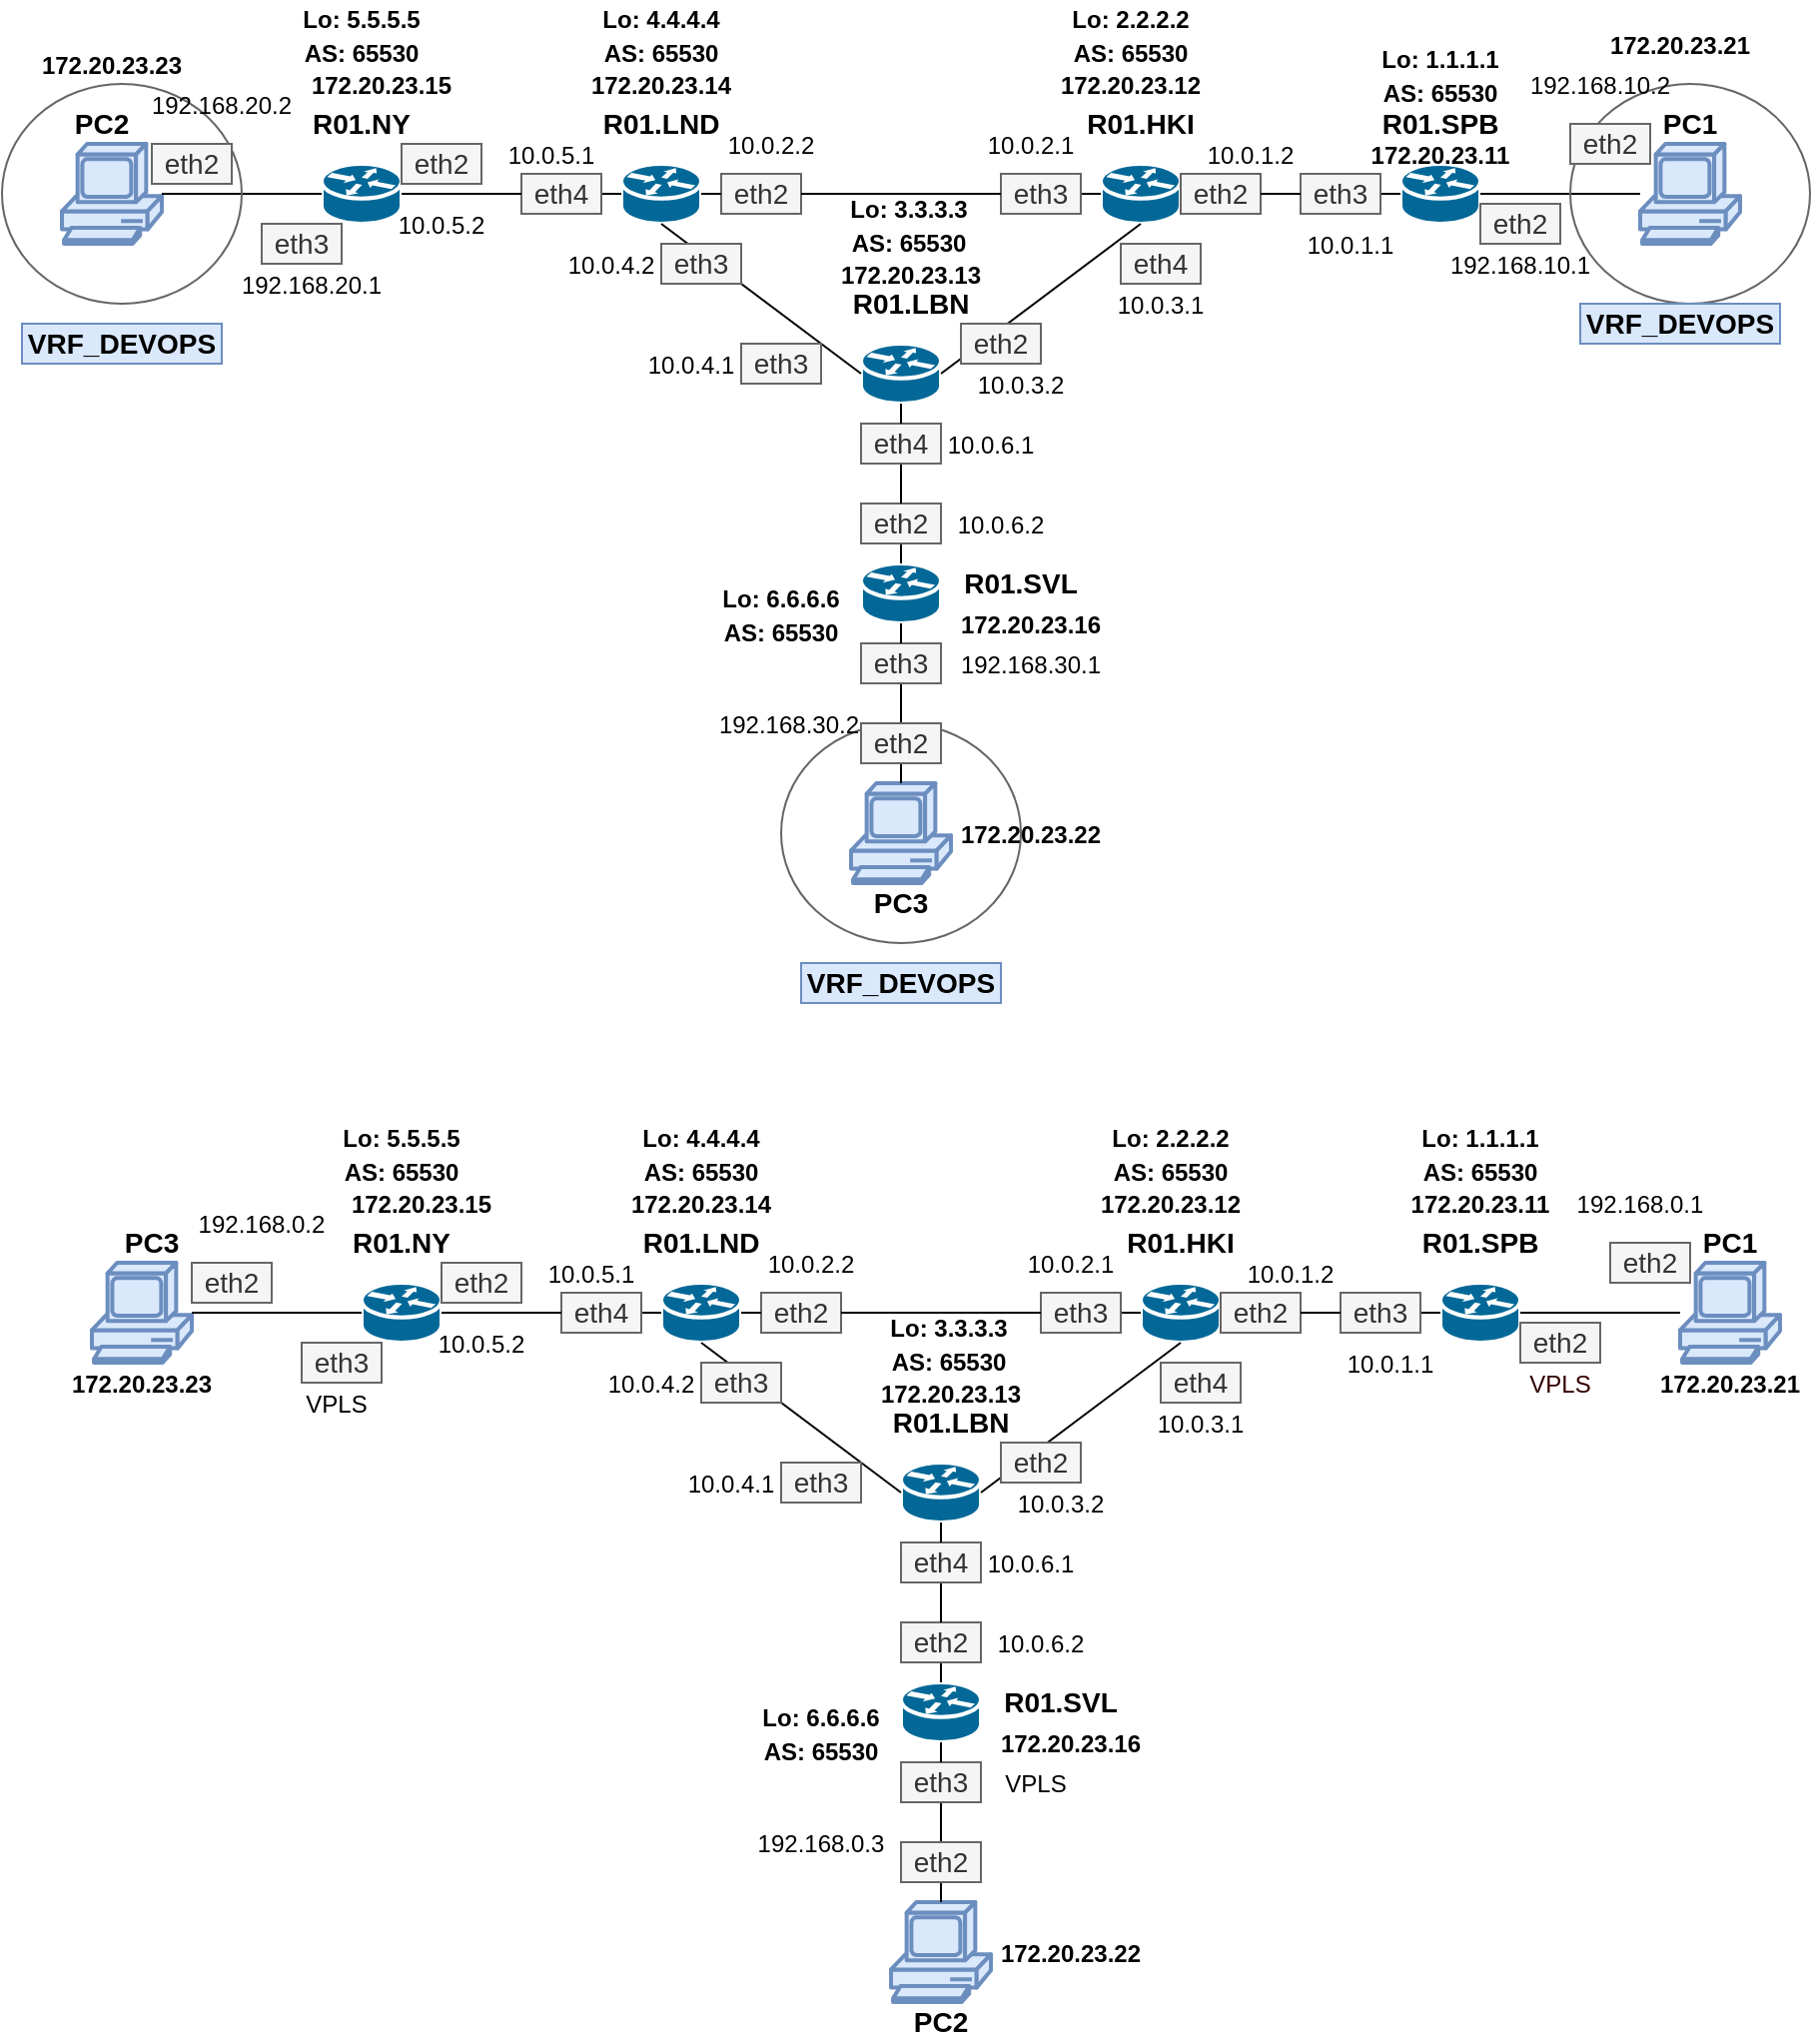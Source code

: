 <mxfile version="20.5.3" type="github">
  <diagram id="QBTa6oNaISkEJe0qo5d4" name="Страница 1">
    <mxGraphModel dx="1038" dy="547" grid="1" gridSize="10" guides="1" tooltips="1" connect="1" arrows="1" fold="1" page="1" pageScale="1" pageWidth="827" pageHeight="1169" math="0" shadow="0">
      <root>
        <mxCell id="0" />
        <mxCell id="1" parent="0" />
        <mxCell id="y-u24zfSW4Yav4vxIDy3-1" value="" style="shape=mxgraph.cisco.routers.router;html=1;pointerEvents=1;dashed=0;fillColor=#036897;strokeColor=#ffffff;strokeWidth=2;verticalLabelPosition=bottom;verticalAlign=top;align=center;outlineConnect=0;rounded=0;" vertex="1" parent="1">
          <mxGeometry x="160" y="240" width="40" height="30" as="geometry" />
        </mxCell>
        <mxCell id="y-u24zfSW4Yav4vxIDy3-2" value="" style="shape=mxgraph.cisco.routers.router;html=1;pointerEvents=1;dashed=0;fillColor=#036897;strokeColor=#ffffff;strokeWidth=2;verticalLabelPosition=bottom;verticalAlign=top;align=center;outlineConnect=0;rounded=0;" vertex="1" parent="1">
          <mxGeometry x="310" y="240" width="40" height="30" as="geometry" />
        </mxCell>
        <mxCell id="y-u24zfSW4Yav4vxIDy3-3" value="" style="shape=mxgraph.cisco.routers.router;html=1;pointerEvents=1;dashed=0;fillColor=#036897;strokeColor=#ffffff;strokeWidth=2;verticalLabelPosition=bottom;verticalAlign=top;align=center;outlineConnect=0;rounded=0;" vertex="1" parent="1">
          <mxGeometry x="550" y="240" width="40" height="30" as="geometry" />
        </mxCell>
        <mxCell id="y-u24zfSW4Yav4vxIDy3-4" value="" style="shape=mxgraph.cisco.routers.router;html=1;pointerEvents=1;dashed=0;fillColor=#036897;strokeColor=#ffffff;strokeWidth=2;verticalLabelPosition=bottom;verticalAlign=top;align=center;outlineConnect=0;rounded=0;" vertex="1" parent="1">
          <mxGeometry x="700" y="240" width="40" height="30" as="geometry" />
        </mxCell>
        <mxCell id="y-u24zfSW4Yav4vxIDy3-5" value="" style="shape=mxgraph.cisco.routers.router;html=1;pointerEvents=1;dashed=0;fillColor=#036897;strokeColor=#ffffff;strokeWidth=2;verticalLabelPosition=bottom;verticalAlign=top;align=center;outlineConnect=0;rounded=0;" vertex="1" parent="1">
          <mxGeometry x="430" y="330" width="40" height="30" as="geometry" />
        </mxCell>
        <mxCell id="y-u24zfSW4Yav4vxIDy3-6" value="" style="shape=mxgraph.cisco.routers.router;html=1;pointerEvents=1;dashed=0;fillColor=#036897;strokeColor=#ffffff;strokeWidth=2;verticalLabelPosition=bottom;verticalAlign=top;align=center;outlineConnect=0;rounded=0;" vertex="1" parent="1">
          <mxGeometry x="430" y="440" width="40" height="30" as="geometry" />
        </mxCell>
        <mxCell id="y-u24zfSW4Yav4vxIDy3-7" value="" style="shape=mxgraph.cisco.computers_and_peripherals.pc;html=1;pointerEvents=1;dashed=0;fillColor=#dae8fc;strokeColor=#6c8ebf;strokeWidth=2;verticalLabelPosition=bottom;verticalAlign=top;align=center;outlineConnect=0;rounded=0;" vertex="1" parent="1">
          <mxGeometry x="30" y="230" width="50" height="50" as="geometry" />
        </mxCell>
        <mxCell id="y-u24zfSW4Yav4vxIDy3-8" value="" style="shape=mxgraph.cisco.computers_and_peripherals.pc;html=1;pointerEvents=1;dashed=0;fillColor=#dae8fc;strokeColor=#6c8ebf;strokeWidth=2;verticalLabelPosition=bottom;verticalAlign=top;align=center;outlineConnect=0;rounded=0;sketch=0;" vertex="1" parent="1">
          <mxGeometry x="820" y="230" width="50" height="50" as="geometry" />
        </mxCell>
        <mxCell id="y-u24zfSW4Yav4vxIDy3-9" value="" style="shape=mxgraph.cisco.computers_and_peripherals.pc;html=1;pointerEvents=1;dashed=0;fillColor=#dae8fc;strokeColor=#6c8ebf;strokeWidth=2;verticalLabelPosition=bottom;verticalAlign=top;align=center;outlineConnect=0;rounded=0;" vertex="1" parent="1">
          <mxGeometry x="425" y="550" width="50" height="50" as="geometry" />
        </mxCell>
        <mxCell id="y-u24zfSW4Yav4vxIDy3-10" value="&lt;b&gt;&lt;font style=&quot;font-size: 14px;&quot;&gt;PC1&lt;/font&gt;&lt;/b&gt;" style="text;html=1;strokeColor=none;fillColor=none;align=center;verticalAlign=middle;whiteSpace=wrap;rounded=0;" vertex="1" parent="1">
          <mxGeometry x="825" y="210" width="40" height="20" as="geometry" />
        </mxCell>
        <mxCell id="y-u24zfSW4Yav4vxIDy3-11" value="&lt;b&gt;&lt;font style=&quot;font-size: 14px;&quot;&gt;PC2&lt;/font&gt;&lt;/b&gt;" style="text;html=1;strokeColor=none;fillColor=none;align=center;verticalAlign=middle;whiteSpace=wrap;rounded=0;" vertex="1" parent="1">
          <mxGeometry x="30" y="210" width="40" height="20" as="geometry" />
        </mxCell>
        <mxCell id="y-u24zfSW4Yav4vxIDy3-12" value="&lt;b&gt;&lt;font style=&quot;font-size: 14px;&quot;&gt;PC3&lt;/font&gt;&lt;/b&gt;" style="text;html=1;strokeColor=none;fillColor=none;align=center;verticalAlign=middle;whiteSpace=wrap;rounded=0;" vertex="1" parent="1">
          <mxGeometry x="430" y="600" width="40" height="20" as="geometry" />
        </mxCell>
        <mxCell id="y-u24zfSW4Yav4vxIDy3-13" value="&lt;b&gt;&lt;font style=&quot;font-size: 14px;&quot;&gt;R01.SPB&lt;/font&gt;&lt;/b&gt;" style="text;html=1;strokeColor=none;fillColor=none;align=center;verticalAlign=middle;whiteSpace=wrap;rounded=0;" vertex="1" parent="1">
          <mxGeometry x="690" y="210" width="60" height="20" as="geometry" />
        </mxCell>
        <mxCell id="y-u24zfSW4Yav4vxIDy3-14" value="&lt;b&gt;&lt;font style=&quot;font-size: 14px;&quot;&gt;R01.HKI&lt;/font&gt;&lt;/b&gt;" style="text;html=1;strokeColor=none;fillColor=none;align=center;verticalAlign=middle;whiteSpace=wrap;rounded=0;" vertex="1" parent="1">
          <mxGeometry x="540" y="210" width="60" height="20" as="geometry" />
        </mxCell>
        <mxCell id="y-u24zfSW4Yav4vxIDy3-15" value="&lt;b&gt;&lt;font style=&quot;font-size: 14px;&quot;&gt;R01.LBN&lt;/font&gt;&lt;/b&gt;" style="text;html=1;strokeColor=none;fillColor=none;align=center;verticalAlign=middle;whiteSpace=wrap;rounded=0;" vertex="1" parent="1">
          <mxGeometry x="425" y="300" width="60" height="20" as="geometry" />
        </mxCell>
        <mxCell id="y-u24zfSW4Yav4vxIDy3-16" value="&lt;b&gt;&lt;font style=&quot;font-size: 14px;&quot;&gt;R01.SVL&lt;/font&gt;&lt;/b&gt;" style="text;html=1;strokeColor=none;fillColor=none;align=center;verticalAlign=middle;whiteSpace=wrap;rounded=0;" vertex="1" parent="1">
          <mxGeometry x="480" y="440" width="60" height="20" as="geometry" />
        </mxCell>
        <mxCell id="y-u24zfSW4Yav4vxIDy3-17" value="&lt;b&gt;&lt;font style=&quot;font-size: 14px;&quot;&gt;R01.LND&lt;/font&gt;&lt;/b&gt;" style="text;html=1;strokeColor=none;fillColor=none;align=center;verticalAlign=middle;whiteSpace=wrap;rounded=0;" vertex="1" parent="1">
          <mxGeometry x="300" y="210" width="60" height="20" as="geometry" />
        </mxCell>
        <mxCell id="y-u24zfSW4Yav4vxIDy3-18" value="&lt;b&gt;&lt;font style=&quot;font-size: 14px;&quot;&gt;R01.NY&lt;/font&gt;&lt;/b&gt;" style="text;html=1;strokeColor=none;fillColor=none;align=center;verticalAlign=middle;whiteSpace=wrap;rounded=0;" vertex="1" parent="1">
          <mxGeometry x="150" y="210" width="60" height="20" as="geometry" />
        </mxCell>
        <mxCell id="y-u24zfSW4Yav4vxIDy3-19" value="" style="endArrow=none;html=1;rounded=0;fontSize=14;entryX=0;entryY=0.5;entryDx=0;entryDy=0;entryPerimeter=0;" edge="1" parent="1" source="y-u24zfSW4Yav4vxIDy3-7" target="y-u24zfSW4Yav4vxIDy3-1">
          <mxGeometry width="50" height="50" relative="1" as="geometry">
            <mxPoint x="380" y="360" as="sourcePoint" />
            <mxPoint x="430" y="310" as="targetPoint" />
          </mxGeometry>
        </mxCell>
        <mxCell id="y-u24zfSW4Yav4vxIDy3-20" value="" style="endArrow=none;html=1;rounded=0;fontSize=14;exitX=1;exitY=0.5;exitDx=0;exitDy=0;exitPerimeter=0;entryX=0;entryY=0.5;entryDx=0;entryDy=0;entryPerimeter=0;startArrow=none;" edge="1" parent="1" source="y-u24zfSW4Yav4vxIDy3-58" target="y-u24zfSW4Yav4vxIDy3-2">
          <mxGeometry width="50" height="50" relative="1" as="geometry">
            <mxPoint x="180" y="300" as="sourcePoint" />
            <mxPoint x="260" y="300" as="targetPoint" />
          </mxGeometry>
        </mxCell>
        <mxCell id="y-u24zfSW4Yav4vxIDy3-21" value="" style="endArrow=none;html=1;rounded=0;fontSize=14;exitX=1;exitY=0.5;exitDx=0;exitDy=0;exitPerimeter=0;startArrow=none;" edge="1" parent="1" source="y-u24zfSW4Yav4vxIDy3-49" target="y-u24zfSW4Yav4vxIDy3-3">
          <mxGeometry width="50" height="50" relative="1" as="geometry">
            <mxPoint x="240" y="265" as="sourcePoint" />
            <mxPoint x="300" y="310" as="targetPoint" />
          </mxGeometry>
        </mxCell>
        <mxCell id="y-u24zfSW4Yav4vxIDy3-22" value="" style="endArrow=none;html=1;rounded=0;fontSize=14;exitX=0;exitY=0.5;exitDx=0;exitDy=0;exitPerimeter=0;entryX=0.5;entryY=1;entryDx=0;entryDy=0;entryPerimeter=0;" edge="1" parent="1" source="y-u24zfSW4Yav4vxIDy3-5" target="y-u24zfSW4Yav4vxIDy3-2">
          <mxGeometry width="50" height="50" relative="1" as="geometry">
            <mxPoint x="250" y="275" as="sourcePoint" />
            <mxPoint x="310" y="320" as="targetPoint" />
          </mxGeometry>
        </mxCell>
        <mxCell id="y-u24zfSW4Yav4vxIDy3-23" value="" style="endArrow=none;html=1;rounded=0;fontSize=14;exitX=1;exitY=0.5;exitDx=0;exitDy=0;exitPerimeter=0;entryX=0.5;entryY=1;entryDx=0;entryDy=0;entryPerimeter=0;" edge="1" parent="1" source="y-u24zfSW4Yav4vxIDy3-5" target="y-u24zfSW4Yav4vxIDy3-3">
          <mxGeometry width="50" height="50" relative="1" as="geometry">
            <mxPoint x="260" y="285" as="sourcePoint" />
            <mxPoint x="320" y="330" as="targetPoint" />
          </mxGeometry>
        </mxCell>
        <mxCell id="y-u24zfSW4Yav4vxIDy3-24" value="" style="endArrow=none;html=1;rounded=0;fontSize=14;exitX=1;exitY=0.5;exitDx=0;exitDy=0;exitPerimeter=0;entryX=0;entryY=0.5;entryDx=0;entryDy=0;entryPerimeter=0;startArrow=none;" edge="1" parent="1" source="y-u24zfSW4Yav4vxIDy3-54" target="y-u24zfSW4Yav4vxIDy3-4">
          <mxGeometry width="50" height="50" relative="1" as="geometry">
            <mxPoint x="270" y="295" as="sourcePoint" />
            <mxPoint x="330" y="340" as="targetPoint" />
          </mxGeometry>
        </mxCell>
        <mxCell id="y-u24zfSW4Yav4vxIDy3-25" value="" style="endArrow=none;html=1;rounded=0;fontSize=14;exitX=1;exitY=0.5;exitDx=0;exitDy=0;exitPerimeter=0;" edge="1" parent="1" source="y-u24zfSW4Yav4vxIDy3-4" target="y-u24zfSW4Yav4vxIDy3-8">
          <mxGeometry width="50" height="50" relative="1" as="geometry">
            <mxPoint x="630" y="265" as="sourcePoint" />
            <mxPoint x="710" y="265" as="targetPoint" />
          </mxGeometry>
        </mxCell>
        <mxCell id="y-u24zfSW4Yav4vxIDy3-26" value="" style="endArrow=none;html=1;rounded=0;fontSize=14;exitX=0.5;exitY=1;exitDx=0;exitDy=0;exitPerimeter=0;entryX=0.5;entryY=0;entryDx=0;entryDy=0;entryPerimeter=0;startArrow=none;" edge="1" parent="1" source="y-u24zfSW4Yav4vxIDy3-42" target="y-u24zfSW4Yav4vxIDy3-6">
          <mxGeometry width="50" height="50" relative="1" as="geometry">
            <mxPoint x="610" y="275" as="sourcePoint" />
            <mxPoint x="690" y="275" as="targetPoint" />
          </mxGeometry>
        </mxCell>
        <mxCell id="y-u24zfSW4Yav4vxIDy3-27" value="" style="endArrow=none;html=1;rounded=0;fontSize=14;exitX=0.5;exitY=1;exitDx=0;exitDy=0;exitPerimeter=0;entryX=0.5;entryY=0;entryDx=0;entryDy=0;entryPerimeter=0;startArrow=none;" edge="1" parent="1" source="y-u24zfSW4Yav4vxIDy3-56" target="y-u24zfSW4Yav4vxIDy3-9">
          <mxGeometry width="50" height="50" relative="1" as="geometry">
            <mxPoint x="620" y="285" as="sourcePoint" />
            <mxPoint x="700" y="285" as="targetPoint" />
          </mxGeometry>
        </mxCell>
        <mxCell id="y-u24zfSW4Yav4vxIDy3-28" value="" style="ellipse;whiteSpace=wrap;html=1;fontSize=14;fillColor=none;fontColor=#333333;strokeColor=#666666;rounded=0;" vertex="1" parent="1">
          <mxGeometry y="200" width="120" height="110" as="geometry" />
        </mxCell>
        <mxCell id="y-u24zfSW4Yav4vxIDy3-29" value="" style="ellipse;whiteSpace=wrap;html=1;fontSize=14;fillColor=none;fontColor=#333333;strokeColor=#666666;rounded=0;" vertex="1" parent="1">
          <mxGeometry x="390" y="520" width="120" height="110" as="geometry" />
        </mxCell>
        <mxCell id="y-u24zfSW4Yav4vxIDy3-30" value="" style="ellipse;whiteSpace=wrap;html=1;fontSize=14;fillColor=none;fontColor=#333333;strokeColor=#666666;rounded=0;" vertex="1" parent="1">
          <mxGeometry x="785" y="200" width="120" height="110" as="geometry" />
        </mxCell>
        <mxCell id="y-u24zfSW4Yav4vxIDy3-31" value="&lt;span style=&quot;font-size: 14px;&quot;&gt;&lt;b&gt;VRF_DEVOPS&lt;/b&gt;&lt;/span&gt;" style="text;html=1;strokeColor=#6c8ebf;fillColor=#dae8fc;align=center;verticalAlign=middle;whiteSpace=wrap;rounded=0;" vertex="1" parent="1">
          <mxGeometry x="10" y="320" width="100" height="20" as="geometry" />
        </mxCell>
        <mxCell id="y-u24zfSW4Yav4vxIDy3-32" value="&lt;span style=&quot;font-size: 14px;&quot;&gt;&lt;b&gt;VRF_DEVOPS&lt;/b&gt;&lt;/span&gt;" style="text;html=1;strokeColor=#6c8ebf;fillColor=#dae8fc;align=center;verticalAlign=middle;whiteSpace=wrap;rounded=0;" vertex="1" parent="1">
          <mxGeometry x="400" y="640" width="100" height="20" as="geometry" />
        </mxCell>
        <mxCell id="y-u24zfSW4Yav4vxIDy3-33" value="&lt;span style=&quot;font-size: 14px;&quot;&gt;&lt;b&gt;VRF_DEVOPS&lt;/b&gt;&lt;/span&gt;" style="text;html=1;strokeColor=#6c8ebf;fillColor=#dae8fc;align=center;verticalAlign=middle;whiteSpace=wrap;rounded=0;" vertex="1" parent="1">
          <mxGeometry x="790" y="310" width="100" height="20" as="geometry" />
        </mxCell>
        <mxCell id="y-u24zfSW4Yav4vxIDy3-34" value="eth2" style="text;html=1;strokeColor=#666666;fillColor=#f5f5f5;align=center;verticalAlign=middle;whiteSpace=wrap;rounded=0;fontSize=14;fontColor=#333333;" vertex="1" parent="1">
          <mxGeometry x="75" y="230" width="40" height="20" as="geometry" />
        </mxCell>
        <mxCell id="y-u24zfSW4Yav4vxIDy3-35" value="eth2" style="text;html=1;strokeColor=#666666;fillColor=#f5f5f5;align=center;verticalAlign=middle;whiteSpace=wrap;rounded=0;fontSize=14;fontColor=#333333;" vertex="1" parent="1">
          <mxGeometry x="430" y="520" width="40" height="20" as="geometry" />
        </mxCell>
        <mxCell id="y-u24zfSW4Yav4vxIDy3-36" value="eth2" style="text;html=1;strokeColor=#666666;fillColor=#f5f5f5;align=center;verticalAlign=middle;whiteSpace=wrap;rounded=0;fontSize=14;fontColor=#333333;" vertex="1" parent="1">
          <mxGeometry x="785" y="220" width="40" height="20" as="geometry" />
        </mxCell>
        <mxCell id="y-u24zfSW4Yav4vxIDy3-37" value="eth2" style="text;html=1;strokeColor=#666666;fillColor=#f5f5f5;align=center;verticalAlign=middle;whiteSpace=wrap;rounded=0;fontSize=14;fontColor=#333333;" vertex="1" parent="1">
          <mxGeometry x="200" y="230" width="40" height="20" as="geometry" />
        </mxCell>
        <mxCell id="y-u24zfSW4Yav4vxIDy3-40" value="eth2" style="text;html=1;strokeColor=#666666;fillColor=#f5f5f5;align=center;verticalAlign=middle;whiteSpace=wrap;rounded=0;fontSize=14;fontColor=#333333;" vertex="1" parent="1">
          <mxGeometry x="740" y="260" width="40" height="20" as="geometry" />
        </mxCell>
        <mxCell id="y-u24zfSW4Yav4vxIDy3-41" value="eth2" style="text;html=1;strokeColor=#666666;fillColor=#f5f5f5;align=center;verticalAlign=middle;whiteSpace=wrap;rounded=0;fontSize=14;fontColor=#333333;" vertex="1" parent="1">
          <mxGeometry x="480" y="320" width="40" height="20" as="geometry" />
        </mxCell>
        <mxCell id="y-u24zfSW4Yav4vxIDy3-43" value="eth3" style="text;html=1;strokeColor=#666666;fillColor=#f5f5f5;align=center;verticalAlign=middle;whiteSpace=wrap;rounded=0;fontSize=14;fontColor=#333333;" vertex="1" parent="1">
          <mxGeometry x="130" y="270" width="40" height="20" as="geometry" />
        </mxCell>
        <mxCell id="y-u24zfSW4Yav4vxIDy3-44" value="eth3" style="text;html=1;strokeColor=#666666;fillColor=#f5f5f5;align=center;verticalAlign=middle;whiteSpace=wrap;rounded=0;fontSize=14;fontColor=#333333;" vertex="1" parent="1">
          <mxGeometry x="330" y="280" width="40" height="20" as="geometry" />
        </mxCell>
        <mxCell id="y-u24zfSW4Yav4vxIDy3-42" value="eth2" style="text;html=1;strokeColor=#666666;fillColor=#f5f5f5;align=center;verticalAlign=middle;whiteSpace=wrap;rounded=0;fontSize=14;fontColor=#333333;" vertex="1" parent="1">
          <mxGeometry x="430" y="410" width="40" height="20" as="geometry" />
        </mxCell>
        <mxCell id="y-u24zfSW4Yav4vxIDy3-45" value="" style="endArrow=none;html=1;rounded=0;fontSize=14;exitX=0.5;exitY=1;exitDx=0;exitDy=0;exitPerimeter=0;entryX=0.5;entryY=0;entryDx=0;entryDy=0;entryPerimeter=0;startArrow=none;" edge="1" parent="1" source="y-u24zfSW4Yav4vxIDy3-60" target="y-u24zfSW4Yav4vxIDy3-42">
          <mxGeometry width="50" height="50" relative="1" as="geometry">
            <mxPoint x="450" y="360" as="sourcePoint" />
            <mxPoint x="450" y="440" as="targetPoint" />
          </mxGeometry>
        </mxCell>
        <mxCell id="y-u24zfSW4Yav4vxIDy3-39" value="eth2" style="text;html=1;strokeColor=#666666;fillColor=#f5f5f5;align=center;verticalAlign=middle;whiteSpace=wrap;rounded=0;fontSize=14;fontColor=#333333;" vertex="1" parent="1">
          <mxGeometry x="590" y="245" width="40" height="20" as="geometry" />
        </mxCell>
        <mxCell id="y-u24zfSW4Yav4vxIDy3-46" value="" style="endArrow=none;html=1;rounded=0;fontSize=14;exitX=1;exitY=0.5;exitDx=0;exitDy=0;exitPerimeter=0;entryX=0;entryY=0.5;entryDx=0;entryDy=0;entryPerimeter=0;" edge="1" parent="1" source="y-u24zfSW4Yav4vxIDy3-3" target="y-u24zfSW4Yav4vxIDy3-39">
          <mxGeometry width="50" height="50" relative="1" as="geometry">
            <mxPoint x="590" y="255" as="sourcePoint" />
            <mxPoint x="670" y="255" as="targetPoint" />
          </mxGeometry>
        </mxCell>
        <mxCell id="y-u24zfSW4Yav4vxIDy3-38" value="eth2" style="text;html=1;strokeColor=#666666;fillColor=#f5f5f5;align=center;verticalAlign=middle;whiteSpace=wrap;rounded=0;fontSize=14;fontColor=#333333;" vertex="1" parent="1">
          <mxGeometry x="360" y="245" width="40" height="20" as="geometry" />
        </mxCell>
        <mxCell id="y-u24zfSW4Yav4vxIDy3-48" value="" style="endArrow=none;html=1;rounded=0;fontSize=14;exitX=1;exitY=0.5;exitDx=0;exitDy=0;exitPerimeter=0;" edge="1" parent="1" source="y-u24zfSW4Yav4vxIDy3-2" target="y-u24zfSW4Yav4vxIDy3-38">
          <mxGeometry width="50" height="50" relative="1" as="geometry">
            <mxPoint x="350" y="255" as="sourcePoint" />
            <mxPoint x="550" y="255" as="targetPoint" />
          </mxGeometry>
        </mxCell>
        <mxCell id="y-u24zfSW4Yav4vxIDy3-49" value="eth3" style="text;html=1;strokeColor=#666666;fillColor=#f5f5f5;align=center;verticalAlign=middle;whiteSpace=wrap;rounded=0;fontSize=14;fontColor=#333333;" vertex="1" parent="1">
          <mxGeometry x="500" y="245" width="40" height="20" as="geometry" />
        </mxCell>
        <mxCell id="y-u24zfSW4Yav4vxIDy3-50" value="" style="endArrow=none;html=1;rounded=0;fontSize=14;exitX=1;exitY=0.5;exitDx=0;exitDy=0;exitPerimeter=0;startArrow=none;" edge="1" parent="1" source="y-u24zfSW4Yav4vxIDy3-38" target="y-u24zfSW4Yav4vxIDy3-49">
          <mxGeometry width="50" height="50" relative="1" as="geometry">
            <mxPoint x="400" y="255" as="sourcePoint" />
            <mxPoint x="550" y="255" as="targetPoint" />
          </mxGeometry>
        </mxCell>
        <mxCell id="y-u24zfSW4Yav4vxIDy3-51" value="eth3" style="text;html=1;strokeColor=#666666;fillColor=#f5f5f5;align=center;verticalAlign=middle;whiteSpace=wrap;rounded=0;fontSize=14;fontColor=#333333;" vertex="1" parent="1">
          <mxGeometry x="370" y="330" width="40" height="20" as="geometry" />
        </mxCell>
        <mxCell id="y-u24zfSW4Yav4vxIDy3-54" value="eth3" style="text;html=1;strokeColor=#666666;fillColor=#f5f5f5;align=center;verticalAlign=middle;whiteSpace=wrap;rounded=0;fontSize=14;fontColor=#333333;" vertex="1" parent="1">
          <mxGeometry x="650" y="245" width="40" height="20" as="geometry" />
        </mxCell>
        <mxCell id="y-u24zfSW4Yav4vxIDy3-55" value="" style="endArrow=none;html=1;rounded=0;fontSize=14;exitX=1;exitY=0.5;exitDx=0;exitDy=0;exitPerimeter=0;entryX=0;entryY=0.5;entryDx=0;entryDy=0;entryPerimeter=0;startArrow=none;" edge="1" parent="1" source="y-u24zfSW4Yav4vxIDy3-39" target="y-u24zfSW4Yav4vxIDy3-54">
          <mxGeometry width="50" height="50" relative="1" as="geometry">
            <mxPoint x="630" y="255" as="sourcePoint" />
            <mxPoint x="700" y="255" as="targetPoint" />
          </mxGeometry>
        </mxCell>
        <mxCell id="y-u24zfSW4Yav4vxIDy3-56" value="eth3" style="text;html=1;strokeColor=#666666;fillColor=#f5f5f5;align=center;verticalAlign=middle;whiteSpace=wrap;rounded=0;fontSize=14;fontColor=#333333;" vertex="1" parent="1">
          <mxGeometry x="430" y="480" width="40" height="20" as="geometry" />
        </mxCell>
        <mxCell id="y-u24zfSW4Yav4vxIDy3-57" value="" style="endArrow=none;html=1;rounded=0;fontSize=14;exitX=0.5;exitY=1;exitDx=0;exitDy=0;exitPerimeter=0;entryX=0.5;entryY=0;entryDx=0;entryDy=0;entryPerimeter=0;" edge="1" parent="1" source="y-u24zfSW4Yav4vxIDy3-6" target="y-u24zfSW4Yav4vxIDy3-56">
          <mxGeometry width="50" height="50" relative="1" as="geometry">
            <mxPoint x="450" y="470" as="sourcePoint" />
            <mxPoint x="450" y="550" as="targetPoint" />
          </mxGeometry>
        </mxCell>
        <mxCell id="y-u24zfSW4Yav4vxIDy3-58" value="eth4" style="text;html=1;strokeColor=#666666;fillColor=#f5f5f5;align=center;verticalAlign=middle;whiteSpace=wrap;rounded=0;fontSize=14;fontColor=#333333;" vertex="1" parent="1">
          <mxGeometry x="260" y="245" width="40" height="20" as="geometry" />
        </mxCell>
        <mxCell id="y-u24zfSW4Yav4vxIDy3-59" value="" style="endArrow=none;html=1;rounded=0;fontSize=14;exitX=1;exitY=0.5;exitDx=0;exitDy=0;exitPerimeter=0;entryX=0;entryY=0.5;entryDx=0;entryDy=0;entryPerimeter=0;" edge="1" parent="1" source="y-u24zfSW4Yav4vxIDy3-1" target="y-u24zfSW4Yav4vxIDy3-58">
          <mxGeometry width="50" height="50" relative="1" as="geometry">
            <mxPoint x="200" y="255" as="sourcePoint" />
            <mxPoint x="310" y="255" as="targetPoint" />
          </mxGeometry>
        </mxCell>
        <mxCell id="y-u24zfSW4Yav4vxIDy3-60" value="eth4" style="text;html=1;strokeColor=#666666;fillColor=#f5f5f5;align=center;verticalAlign=middle;whiteSpace=wrap;rounded=0;fontSize=14;fontColor=#333333;" vertex="1" parent="1">
          <mxGeometry x="430" y="370" width="40" height="20" as="geometry" />
        </mxCell>
        <mxCell id="y-u24zfSW4Yav4vxIDy3-61" value="" style="endArrow=none;html=1;rounded=0;fontSize=14;exitX=0.5;exitY=1;exitDx=0;exitDy=0;exitPerimeter=0;entryX=0.5;entryY=0;entryDx=0;entryDy=0;entryPerimeter=0;" edge="1" parent="1" source="y-u24zfSW4Yav4vxIDy3-5" target="y-u24zfSW4Yav4vxIDy3-60">
          <mxGeometry width="50" height="50" relative="1" as="geometry">
            <mxPoint x="450" y="360" as="sourcePoint" />
            <mxPoint x="450" y="410" as="targetPoint" />
          </mxGeometry>
        </mxCell>
        <mxCell id="y-u24zfSW4Yav4vxIDy3-62" value="eth4" style="text;html=1;strokeColor=#666666;fillColor=#f5f5f5;align=center;verticalAlign=middle;whiteSpace=wrap;rounded=0;fontSize=14;fontColor=#333333;" vertex="1" parent="1">
          <mxGeometry x="560" y="280" width="40" height="20" as="geometry" />
        </mxCell>
        <mxCell id="y-u24zfSW4Yav4vxIDy3-64" value="&lt;font style=&quot;font-size: 12px;&quot;&gt;&lt;b&gt;172.20.23.21&lt;/b&gt;&lt;/font&gt;" style="text;html=1;strokeColor=none;fillColor=none;align=center;verticalAlign=middle;whiteSpace=wrap;rounded=0;fontSize=14;" vertex="1" parent="1">
          <mxGeometry x="800" y="170" width="80" height="20" as="geometry" />
        </mxCell>
        <mxCell id="y-u24zfSW4Yav4vxIDy3-65" value="&lt;font style=&quot;font-size: 12px;&quot;&gt;&lt;b&gt;172.20.23.22&lt;/b&gt;&lt;/font&gt;" style="text;html=1;strokeColor=none;fillColor=none;align=center;verticalAlign=middle;whiteSpace=wrap;rounded=0;fontSize=14;" vertex="1" parent="1">
          <mxGeometry x="475" y="565" width="80" height="20" as="geometry" />
        </mxCell>
        <mxCell id="y-u24zfSW4Yav4vxIDy3-66" value="&lt;font style=&quot;font-size: 12px;&quot;&gt;&lt;b&gt;172.20.23.23&lt;/b&gt;&lt;/font&gt;" style="text;html=1;strokeColor=none;fillColor=none;align=center;verticalAlign=middle;whiteSpace=wrap;rounded=0;fontSize=14;" vertex="1" parent="1">
          <mxGeometry x="15" y="180" width="80" height="20" as="geometry" />
        </mxCell>
        <mxCell id="y-u24zfSW4Yav4vxIDy3-67" value="&lt;font style=&quot;font-size: 12px;&quot;&gt;192.168.30.2&lt;/font&gt;" style="text;html=1;strokeColor=none;fillColor=none;align=center;verticalAlign=middle;whiteSpace=wrap;rounded=0;fontSize=14;" vertex="1" parent="1">
          <mxGeometry x="354" y="510" width="80" height="20" as="geometry" />
        </mxCell>
        <mxCell id="y-u24zfSW4Yav4vxIDy3-68" value="&lt;font style=&quot;font-size: 12px;&quot;&gt;192.168.30.1&lt;/font&gt;" style="text;html=1;strokeColor=none;fillColor=none;align=center;verticalAlign=middle;whiteSpace=wrap;rounded=0;fontSize=14;" vertex="1" parent="1">
          <mxGeometry x="475" y="480" width="80" height="20" as="geometry" />
        </mxCell>
        <mxCell id="y-u24zfSW4Yav4vxIDy3-69" value="&lt;font style=&quot;font-size: 12px;&quot;&gt;192.168.20.2&lt;/font&gt;" style="text;html=1;strokeColor=none;fillColor=none;align=center;verticalAlign=middle;whiteSpace=wrap;rounded=0;fontSize=14;" vertex="1" parent="1">
          <mxGeometry x="70" y="200" width="80" height="20" as="geometry" />
        </mxCell>
        <mxCell id="y-u24zfSW4Yav4vxIDy3-70" value="&lt;font style=&quot;font-size: 12px;&quot;&gt;192.168.20.1&lt;/font&gt;" style="text;html=1;strokeColor=none;fillColor=none;align=center;verticalAlign=middle;whiteSpace=wrap;rounded=0;fontSize=14;" vertex="1" parent="1">
          <mxGeometry x="115" y="290" width="80" height="20" as="geometry" />
        </mxCell>
        <mxCell id="y-u24zfSW4Yav4vxIDy3-71" value="&lt;font style=&quot;font-size: 12px;&quot;&gt;192.168.10.2&lt;/font&gt;" style="text;html=1;strokeColor=none;fillColor=none;align=center;verticalAlign=middle;whiteSpace=wrap;rounded=0;fontSize=14;" vertex="1" parent="1">
          <mxGeometry x="760" y="190" width="80" height="20" as="geometry" />
        </mxCell>
        <mxCell id="y-u24zfSW4Yav4vxIDy3-72" value="&lt;font style=&quot;font-size: 12px;&quot;&gt;192.168.10.1&lt;/font&gt;" style="text;html=1;strokeColor=none;fillColor=none;align=center;verticalAlign=middle;whiteSpace=wrap;rounded=0;fontSize=14;" vertex="1" parent="1">
          <mxGeometry x="720" y="280" width="80" height="20" as="geometry" />
        </mxCell>
        <mxCell id="y-u24zfSW4Yav4vxIDy3-73" value="&lt;font style=&quot;font-size: 12px;&quot;&gt;10.0.1.1&lt;/font&gt;" style="text;html=1;strokeColor=none;fillColor=none;align=center;verticalAlign=middle;whiteSpace=wrap;rounded=0;fontSize=14;" vertex="1" parent="1">
          <mxGeometry x="650" y="270" width="50" height="20" as="geometry" />
        </mxCell>
        <mxCell id="y-u24zfSW4Yav4vxIDy3-74" value="&lt;font style=&quot;font-size: 12px;&quot;&gt;10.0.1.2&lt;/font&gt;" style="text;html=1;strokeColor=none;fillColor=none;align=center;verticalAlign=middle;whiteSpace=wrap;rounded=0;fontSize=14;" vertex="1" parent="1">
          <mxGeometry x="600" y="225" width="50" height="20" as="geometry" />
        </mxCell>
        <mxCell id="y-u24zfSW4Yav4vxIDy3-75" value="&lt;font style=&quot;font-size: 12px;&quot;&gt;10.0.3.1&lt;/font&gt;" style="text;html=1;strokeColor=none;fillColor=none;align=center;verticalAlign=middle;whiteSpace=wrap;rounded=0;fontSize=14;" vertex="1" parent="1">
          <mxGeometry x="555" y="300" width="50" height="20" as="geometry" />
        </mxCell>
        <mxCell id="y-u24zfSW4Yav4vxIDy3-76" value="&lt;font style=&quot;font-size: 12px;&quot;&gt;10.0.2.1&lt;/font&gt;" style="text;html=1;strokeColor=none;fillColor=none;align=center;verticalAlign=middle;whiteSpace=wrap;rounded=0;fontSize=14;" vertex="1" parent="1">
          <mxGeometry x="490" y="220" width="50" height="20" as="geometry" />
        </mxCell>
        <mxCell id="y-u24zfSW4Yav4vxIDy3-77" value="&lt;font style=&quot;font-size: 12px;&quot;&gt;10.0.3.2&lt;/font&gt;" style="text;html=1;strokeColor=none;fillColor=none;align=center;verticalAlign=middle;whiteSpace=wrap;rounded=0;fontSize=14;" vertex="1" parent="1">
          <mxGeometry x="485" y="340" width="50" height="20" as="geometry" />
        </mxCell>
        <mxCell id="y-u24zfSW4Yav4vxIDy3-78" value="&lt;font style=&quot;font-size: 12px;&quot;&gt;10.0.2.2&lt;/font&gt;" style="text;html=1;strokeColor=none;fillColor=none;align=center;verticalAlign=middle;whiteSpace=wrap;rounded=0;fontSize=14;" vertex="1" parent="1">
          <mxGeometry x="360" y="220" width="50" height="20" as="geometry" />
        </mxCell>
        <mxCell id="y-u24zfSW4Yav4vxIDy3-79" value="&lt;font style=&quot;font-size: 12px;&quot;&gt;10.0.6.2&lt;/font&gt;" style="text;html=1;strokeColor=none;fillColor=none;align=center;verticalAlign=middle;whiteSpace=wrap;rounded=0;fontSize=14;" vertex="1" parent="1">
          <mxGeometry x="475" y="410" width="50" height="20" as="geometry" />
        </mxCell>
        <mxCell id="y-u24zfSW4Yav4vxIDy3-80" value="&lt;font style=&quot;font-size: 12px;&quot;&gt;10.0.6.1&lt;/font&gt;" style="text;html=1;strokeColor=none;fillColor=none;align=center;verticalAlign=middle;whiteSpace=wrap;rounded=0;fontSize=14;" vertex="1" parent="1">
          <mxGeometry x="470" y="370" width="50" height="20" as="geometry" />
        </mxCell>
        <mxCell id="y-u24zfSW4Yav4vxIDy3-81" value="&lt;font style=&quot;font-size: 12px;&quot;&gt;10.0.4.1&lt;/font&gt;" style="text;html=1;strokeColor=none;fillColor=none;align=center;verticalAlign=middle;whiteSpace=wrap;rounded=0;fontSize=14;" vertex="1" parent="1">
          <mxGeometry x="320" y="330" width="50" height="20" as="geometry" />
        </mxCell>
        <mxCell id="y-u24zfSW4Yav4vxIDy3-82" value="&lt;font style=&quot;font-size: 12px;&quot;&gt;10.0.4.2&lt;/font&gt;" style="text;html=1;strokeColor=none;fillColor=none;align=center;verticalAlign=middle;whiteSpace=wrap;rounded=0;fontSize=14;" vertex="1" parent="1">
          <mxGeometry x="280" y="280" width="50" height="20" as="geometry" />
        </mxCell>
        <mxCell id="y-u24zfSW4Yav4vxIDy3-83" value="&lt;font style=&quot;font-size: 12px;&quot;&gt;10.0.5.2&lt;/font&gt;" style="text;html=1;strokeColor=none;fillColor=none;align=center;verticalAlign=middle;whiteSpace=wrap;rounded=0;fontSize=14;" vertex="1" parent="1">
          <mxGeometry x="195" y="260" width="50" height="20" as="geometry" />
        </mxCell>
        <mxCell id="y-u24zfSW4Yav4vxIDy3-84" value="&lt;font style=&quot;font-size: 12px;&quot;&gt;10.0.5.1&lt;/font&gt;" style="text;html=1;strokeColor=none;fillColor=none;align=center;verticalAlign=middle;whiteSpace=wrap;rounded=0;fontSize=14;" vertex="1" parent="1">
          <mxGeometry x="250" y="225" width="50" height="20" as="geometry" />
        </mxCell>
        <mxCell id="y-u24zfSW4Yav4vxIDy3-85" value="&lt;font style=&quot;font-size: 12px;&quot;&gt;&lt;b&gt;172.20.23.16&lt;/b&gt;&lt;/font&gt;" style="text;html=1;strokeColor=none;fillColor=none;align=center;verticalAlign=middle;whiteSpace=wrap;rounded=0;fontSize=14;" vertex="1" parent="1">
          <mxGeometry x="475" y="460" width="80" height="20" as="geometry" />
        </mxCell>
        <mxCell id="y-u24zfSW4Yav4vxIDy3-86" value="&lt;font style=&quot;font-size: 12px;&quot;&gt;&lt;b&gt;172.20.23.11&lt;/b&gt;&lt;/font&gt;" style="text;html=1;strokeColor=none;fillColor=none;align=center;verticalAlign=middle;whiteSpace=wrap;rounded=0;fontSize=14;" vertex="1" parent="1">
          <mxGeometry x="680" y="225" width="80" height="20" as="geometry" />
        </mxCell>
        <mxCell id="y-u24zfSW4Yav4vxIDy3-87" value="&lt;font style=&quot;font-size: 12px;&quot;&gt;&lt;b&gt;172.20.23.12&lt;/b&gt;&lt;/font&gt;" style="text;html=1;strokeColor=none;fillColor=none;align=center;verticalAlign=middle;whiteSpace=wrap;rounded=0;fontSize=14;" vertex="1" parent="1">
          <mxGeometry x="525" y="190" width="80" height="20" as="geometry" />
        </mxCell>
        <mxCell id="y-u24zfSW4Yav4vxIDy3-88" value="&lt;font style=&quot;font-size: 12px;&quot;&gt;&lt;b&gt;172.20.23.13&lt;/b&gt;&lt;/font&gt;" style="text;html=1;strokeColor=none;fillColor=none;align=center;verticalAlign=middle;whiteSpace=wrap;rounded=0;fontSize=14;" vertex="1" parent="1">
          <mxGeometry x="412" y="290" width="86" height="10" as="geometry" />
        </mxCell>
        <mxCell id="y-u24zfSW4Yav4vxIDy3-89" value="&lt;font style=&quot;font-size: 12px;&quot;&gt;&lt;b&gt;172.20.23.14&lt;/b&gt;&lt;/font&gt;" style="text;html=1;strokeColor=none;fillColor=none;align=center;verticalAlign=middle;whiteSpace=wrap;rounded=0;fontSize=14;" vertex="1" parent="1">
          <mxGeometry x="290" y="190" width="80" height="20" as="geometry" />
        </mxCell>
        <mxCell id="y-u24zfSW4Yav4vxIDy3-90" value="&lt;font style=&quot;font-size: 12px;&quot;&gt;&lt;b&gt;172.20.23.15&lt;/b&gt;&lt;/font&gt;" style="text;html=1;strokeColor=none;fillColor=none;align=center;verticalAlign=middle;whiteSpace=wrap;rounded=0;fontSize=14;" vertex="1" parent="1">
          <mxGeometry x="150" y="190" width="80" height="20" as="geometry" />
        </mxCell>
        <mxCell id="y-u24zfSW4Yav4vxIDy3-91" value="&lt;span style=&quot;font-size: 12px;&quot;&gt;&lt;b&gt;Lo: 6.6.6.6&lt;br&gt;AS: 65530&lt;br&gt;&lt;/b&gt;&lt;/span&gt;" style="text;html=1;strokeColor=none;fillColor=none;align=center;verticalAlign=middle;whiteSpace=wrap;rounded=0;fontSize=14;" vertex="1" parent="1">
          <mxGeometry x="350" y="450" width="80" height="30" as="geometry" />
        </mxCell>
        <mxCell id="y-u24zfSW4Yav4vxIDy3-92" value="&lt;span style=&quot;font-size: 12px;&quot;&gt;&lt;b&gt;Lo: 3.3.3.3&lt;br&gt;AS: 65530&lt;br&gt;&lt;/b&gt;&lt;/span&gt;" style="text;html=1;strokeColor=none;fillColor=none;align=center;verticalAlign=middle;whiteSpace=wrap;rounded=0;fontSize=14;" vertex="1" parent="1">
          <mxGeometry x="414" y="255" width="80" height="30" as="geometry" />
        </mxCell>
        <mxCell id="y-u24zfSW4Yav4vxIDy3-94" value="&lt;span style=&quot;font-size: 12px;&quot;&gt;&lt;b&gt;Lo: 1.1.1.1&lt;br&gt;AS: 65530&lt;br&gt;&lt;/b&gt;&lt;/span&gt;" style="text;html=1;strokeColor=none;fillColor=none;align=center;verticalAlign=middle;whiteSpace=wrap;rounded=0;fontSize=14;" vertex="1" parent="1">
          <mxGeometry x="680" y="180" width="80" height="30" as="geometry" />
        </mxCell>
        <mxCell id="y-u24zfSW4Yav4vxIDy3-95" value="&lt;span style=&quot;font-size: 12px;&quot;&gt;&lt;b&gt;Lo: 2.2.2.2&lt;br&gt;AS: 65530&lt;br&gt;&lt;/b&gt;&lt;/span&gt;" style="text;html=1;strokeColor=none;fillColor=none;align=center;verticalAlign=middle;whiteSpace=wrap;rounded=0;fontSize=14;" vertex="1" parent="1">
          <mxGeometry x="525" y="160" width="80" height="30" as="geometry" />
        </mxCell>
        <mxCell id="y-u24zfSW4Yav4vxIDy3-96" value="&lt;span style=&quot;font-size: 12px;&quot;&gt;&lt;b&gt;Lo: 4.4.4.4&lt;br&gt;AS: 65530&lt;br&gt;&lt;/b&gt;&lt;/span&gt;" style="text;html=1;strokeColor=none;fillColor=none;align=center;verticalAlign=middle;whiteSpace=wrap;rounded=0;fontSize=14;" vertex="1" parent="1">
          <mxGeometry x="290" y="160" width="80" height="30" as="geometry" />
        </mxCell>
        <mxCell id="y-u24zfSW4Yav4vxIDy3-97" value="&lt;span style=&quot;font-size: 12px;&quot;&gt;&lt;b&gt;Lo: 5.5.5.5&lt;br&gt;AS: 65530&lt;br&gt;&lt;/b&gt;&lt;/span&gt;" style="text;html=1;strokeColor=none;fillColor=none;align=center;verticalAlign=middle;whiteSpace=wrap;rounded=0;fontSize=14;" vertex="1" parent="1">
          <mxGeometry x="140" y="160" width="80" height="30" as="geometry" />
        </mxCell>
        <mxCell id="y-u24zfSW4Yav4vxIDy3-98" value="" style="shape=mxgraph.cisco.routers.router;html=1;pointerEvents=1;dashed=0;fillColor=#036897;strokeColor=#ffffff;strokeWidth=2;verticalLabelPosition=bottom;verticalAlign=top;align=center;outlineConnect=0;rounded=0;" vertex="1" parent="1">
          <mxGeometry x="180" y="800" width="40" height="30" as="geometry" />
        </mxCell>
        <mxCell id="y-u24zfSW4Yav4vxIDy3-99" value="" style="shape=mxgraph.cisco.routers.router;html=1;pointerEvents=1;dashed=0;fillColor=#036897;strokeColor=#ffffff;strokeWidth=2;verticalLabelPosition=bottom;verticalAlign=top;align=center;outlineConnect=0;rounded=0;" vertex="1" parent="1">
          <mxGeometry x="330" y="800" width="40" height="30" as="geometry" />
        </mxCell>
        <mxCell id="y-u24zfSW4Yav4vxIDy3-100" value="" style="shape=mxgraph.cisco.routers.router;html=1;pointerEvents=1;dashed=0;fillColor=#036897;strokeColor=#ffffff;strokeWidth=2;verticalLabelPosition=bottom;verticalAlign=top;align=center;outlineConnect=0;rounded=0;" vertex="1" parent="1">
          <mxGeometry x="570" y="800" width="40" height="30" as="geometry" />
        </mxCell>
        <mxCell id="y-u24zfSW4Yav4vxIDy3-101" value="" style="shape=mxgraph.cisco.routers.router;html=1;pointerEvents=1;dashed=0;fillColor=#036897;strokeColor=#ffffff;strokeWidth=2;verticalLabelPosition=bottom;verticalAlign=top;align=center;outlineConnect=0;rounded=0;" vertex="1" parent="1">
          <mxGeometry x="720" y="800" width="40" height="30" as="geometry" />
        </mxCell>
        <mxCell id="y-u24zfSW4Yav4vxIDy3-102" value="" style="shape=mxgraph.cisco.routers.router;html=1;pointerEvents=1;dashed=0;fillColor=#036897;strokeColor=#ffffff;strokeWidth=2;verticalLabelPosition=bottom;verticalAlign=top;align=center;outlineConnect=0;rounded=0;" vertex="1" parent="1">
          <mxGeometry x="450" y="890" width="40" height="30" as="geometry" />
        </mxCell>
        <mxCell id="y-u24zfSW4Yav4vxIDy3-103" value="" style="shape=mxgraph.cisco.routers.router;html=1;pointerEvents=1;dashed=0;fillColor=#036897;strokeColor=#ffffff;strokeWidth=2;verticalLabelPosition=bottom;verticalAlign=top;align=center;outlineConnect=0;rounded=0;" vertex="1" parent="1">
          <mxGeometry x="450" y="1000" width="40" height="30" as="geometry" />
        </mxCell>
        <mxCell id="y-u24zfSW4Yav4vxIDy3-104" value="" style="shape=mxgraph.cisco.computers_and_peripherals.pc;html=1;pointerEvents=1;dashed=0;fillColor=#dae8fc;strokeColor=#6c8ebf;strokeWidth=2;verticalLabelPosition=bottom;verticalAlign=top;align=center;outlineConnect=0;rounded=0;" vertex="1" parent="1">
          <mxGeometry x="45" y="790" width="50" height="50" as="geometry" />
        </mxCell>
        <mxCell id="y-u24zfSW4Yav4vxIDy3-105" value="" style="shape=mxgraph.cisco.computers_and_peripherals.pc;html=1;pointerEvents=1;dashed=0;fillColor=#dae8fc;strokeColor=#6c8ebf;strokeWidth=2;verticalLabelPosition=bottom;verticalAlign=top;align=center;outlineConnect=0;rounded=0;" vertex="1" parent="1">
          <mxGeometry x="840" y="790" width="50" height="50" as="geometry" />
        </mxCell>
        <mxCell id="y-u24zfSW4Yav4vxIDy3-106" value="" style="shape=mxgraph.cisco.computers_and_peripherals.pc;html=1;pointerEvents=1;dashed=0;fillColor=#dae8fc;strokeColor=#6c8ebf;strokeWidth=2;verticalLabelPosition=bottom;verticalAlign=top;align=center;outlineConnect=0;rounded=0;" vertex="1" parent="1">
          <mxGeometry x="445" y="1110" width="50" height="50" as="geometry" />
        </mxCell>
        <mxCell id="y-u24zfSW4Yav4vxIDy3-107" value="&lt;b&gt;&lt;font style=&quot;font-size: 14px;&quot;&gt;PC1&lt;/font&gt;&lt;/b&gt;" style="text;html=1;strokeColor=none;fillColor=none;align=center;verticalAlign=middle;whiteSpace=wrap;rounded=0;" vertex="1" parent="1">
          <mxGeometry x="845" y="770" width="40" height="20" as="geometry" />
        </mxCell>
        <mxCell id="y-u24zfSW4Yav4vxIDy3-108" value="&lt;b&gt;&lt;font style=&quot;font-size: 14px;&quot;&gt;PC2&lt;/font&gt;&lt;/b&gt;" style="text;html=1;strokeColor=none;fillColor=none;align=center;verticalAlign=middle;whiteSpace=wrap;rounded=0;" vertex="1" parent="1">
          <mxGeometry x="450" y="1160" width="40" height="20" as="geometry" />
        </mxCell>
        <mxCell id="y-u24zfSW4Yav4vxIDy3-109" value="&lt;b&gt;&lt;font style=&quot;font-size: 14px;&quot;&gt;PC3&lt;/font&gt;&lt;/b&gt;" style="text;html=1;strokeColor=none;fillColor=none;align=center;verticalAlign=middle;whiteSpace=wrap;rounded=0;" vertex="1" parent="1">
          <mxGeometry x="55" y="770" width="40" height="20" as="geometry" />
        </mxCell>
        <mxCell id="y-u24zfSW4Yav4vxIDy3-110" value="&lt;b&gt;&lt;font style=&quot;font-size: 14px;&quot;&gt;R01.SPB&lt;/font&gt;&lt;/b&gt;" style="text;html=1;strokeColor=none;fillColor=none;align=center;verticalAlign=middle;whiteSpace=wrap;rounded=0;" vertex="1" parent="1">
          <mxGeometry x="710" y="770" width="60" height="20" as="geometry" />
        </mxCell>
        <mxCell id="y-u24zfSW4Yav4vxIDy3-111" value="&lt;b&gt;&lt;font style=&quot;font-size: 14px;&quot;&gt;R01.HKI&lt;/font&gt;&lt;/b&gt;" style="text;html=1;strokeColor=none;fillColor=none;align=center;verticalAlign=middle;whiteSpace=wrap;rounded=0;" vertex="1" parent="1">
          <mxGeometry x="560" y="770" width="60" height="20" as="geometry" />
        </mxCell>
        <mxCell id="y-u24zfSW4Yav4vxIDy3-112" value="&lt;b&gt;&lt;font style=&quot;font-size: 14px;&quot;&gt;R01.LBN&lt;/font&gt;&lt;/b&gt;" style="text;html=1;strokeColor=none;fillColor=none;align=center;verticalAlign=middle;whiteSpace=wrap;rounded=0;" vertex="1" parent="1">
          <mxGeometry x="445" y="860" width="60" height="20" as="geometry" />
        </mxCell>
        <mxCell id="y-u24zfSW4Yav4vxIDy3-113" value="&lt;b&gt;&lt;font style=&quot;font-size: 14px;&quot;&gt;R01.SVL&lt;/font&gt;&lt;/b&gt;" style="text;html=1;strokeColor=none;fillColor=none;align=center;verticalAlign=middle;whiteSpace=wrap;rounded=0;" vertex="1" parent="1">
          <mxGeometry x="500" y="1000" width="60" height="20" as="geometry" />
        </mxCell>
        <mxCell id="y-u24zfSW4Yav4vxIDy3-114" value="&lt;b&gt;&lt;font style=&quot;font-size: 14px;&quot;&gt;R01.LND&lt;/font&gt;&lt;/b&gt;" style="text;html=1;strokeColor=none;fillColor=none;align=center;verticalAlign=middle;whiteSpace=wrap;rounded=0;" vertex="1" parent="1">
          <mxGeometry x="320" y="770" width="60" height="20" as="geometry" />
        </mxCell>
        <mxCell id="y-u24zfSW4Yav4vxIDy3-115" value="&lt;b&gt;&lt;font style=&quot;font-size: 14px;&quot;&gt;R01.NY&lt;/font&gt;&lt;/b&gt;" style="text;html=1;strokeColor=none;fillColor=none;align=center;verticalAlign=middle;whiteSpace=wrap;rounded=0;" vertex="1" parent="1">
          <mxGeometry x="170" y="770" width="60" height="20" as="geometry" />
        </mxCell>
        <mxCell id="y-u24zfSW4Yav4vxIDy3-116" value="" style="endArrow=none;html=1;rounded=0;fontSize=14;entryX=0;entryY=0.5;entryDx=0;entryDy=0;entryPerimeter=0;" edge="1" parent="1" source="y-u24zfSW4Yav4vxIDy3-104" target="y-u24zfSW4Yav4vxIDy3-98">
          <mxGeometry width="50" height="50" relative="1" as="geometry">
            <mxPoint x="400" y="920" as="sourcePoint" />
            <mxPoint x="450" y="870" as="targetPoint" />
          </mxGeometry>
        </mxCell>
        <mxCell id="y-u24zfSW4Yav4vxIDy3-117" value="" style="endArrow=none;html=1;rounded=0;fontSize=14;exitX=1;exitY=0.5;exitDx=0;exitDy=0;exitPerimeter=0;entryX=0;entryY=0.5;entryDx=0;entryDy=0;entryPerimeter=0;startArrow=none;" edge="1" parent="1" source="y-u24zfSW4Yav4vxIDy3-152" target="y-u24zfSW4Yav4vxIDy3-99">
          <mxGeometry width="50" height="50" relative="1" as="geometry">
            <mxPoint x="200" y="860" as="sourcePoint" />
            <mxPoint x="280" y="860" as="targetPoint" />
          </mxGeometry>
        </mxCell>
        <mxCell id="y-u24zfSW4Yav4vxIDy3-118" value="" style="endArrow=none;html=1;rounded=0;fontSize=14;exitX=1;exitY=0.5;exitDx=0;exitDy=0;exitPerimeter=0;startArrow=none;" edge="1" parent="1" source="y-u24zfSW4Yav4vxIDy3-145" target="y-u24zfSW4Yav4vxIDy3-100">
          <mxGeometry width="50" height="50" relative="1" as="geometry">
            <mxPoint x="260" y="825" as="sourcePoint" />
            <mxPoint x="320" y="870" as="targetPoint" />
          </mxGeometry>
        </mxCell>
        <mxCell id="y-u24zfSW4Yav4vxIDy3-119" value="" style="endArrow=none;html=1;rounded=0;fontSize=14;exitX=0;exitY=0.5;exitDx=0;exitDy=0;exitPerimeter=0;entryX=0.5;entryY=1;entryDx=0;entryDy=0;entryPerimeter=0;" edge="1" parent="1" source="y-u24zfSW4Yav4vxIDy3-102" target="y-u24zfSW4Yav4vxIDy3-99">
          <mxGeometry width="50" height="50" relative="1" as="geometry">
            <mxPoint x="270" y="835" as="sourcePoint" />
            <mxPoint x="330" y="880" as="targetPoint" />
          </mxGeometry>
        </mxCell>
        <mxCell id="y-u24zfSW4Yav4vxIDy3-120" value="" style="endArrow=none;html=1;rounded=0;fontSize=14;exitX=1;exitY=0.5;exitDx=0;exitDy=0;exitPerimeter=0;entryX=0.5;entryY=1;entryDx=0;entryDy=0;entryPerimeter=0;" edge="1" parent="1" source="y-u24zfSW4Yav4vxIDy3-102" target="y-u24zfSW4Yav4vxIDy3-100">
          <mxGeometry width="50" height="50" relative="1" as="geometry">
            <mxPoint x="280" y="845" as="sourcePoint" />
            <mxPoint x="340" y="890" as="targetPoint" />
          </mxGeometry>
        </mxCell>
        <mxCell id="y-u24zfSW4Yav4vxIDy3-121" value="" style="endArrow=none;html=1;rounded=0;fontSize=14;exitX=1;exitY=0.5;exitDx=0;exitDy=0;exitPerimeter=0;entryX=0;entryY=0.5;entryDx=0;entryDy=0;entryPerimeter=0;startArrow=none;" edge="1" parent="1" source="y-u24zfSW4Yav4vxIDy3-148" target="y-u24zfSW4Yav4vxIDy3-101">
          <mxGeometry width="50" height="50" relative="1" as="geometry">
            <mxPoint x="290" y="855" as="sourcePoint" />
            <mxPoint x="350" y="900" as="targetPoint" />
          </mxGeometry>
        </mxCell>
        <mxCell id="y-u24zfSW4Yav4vxIDy3-122" value="" style="endArrow=none;html=1;rounded=0;fontSize=14;exitX=1;exitY=0.5;exitDx=0;exitDy=0;exitPerimeter=0;" edge="1" parent="1" source="y-u24zfSW4Yav4vxIDy3-101" target="y-u24zfSW4Yav4vxIDy3-105">
          <mxGeometry width="50" height="50" relative="1" as="geometry">
            <mxPoint x="650" y="825" as="sourcePoint" />
            <mxPoint x="730" y="825" as="targetPoint" />
          </mxGeometry>
        </mxCell>
        <mxCell id="y-u24zfSW4Yav4vxIDy3-123" value="" style="endArrow=none;html=1;rounded=0;fontSize=14;exitX=0.5;exitY=1;exitDx=0;exitDy=0;exitPerimeter=0;entryX=0.5;entryY=0;entryDx=0;entryDy=0;entryPerimeter=0;startArrow=none;" edge="1" parent="1" source="y-u24zfSW4Yav4vxIDy3-139" target="y-u24zfSW4Yav4vxIDy3-103">
          <mxGeometry width="50" height="50" relative="1" as="geometry">
            <mxPoint x="630" y="835" as="sourcePoint" />
            <mxPoint x="710" y="835" as="targetPoint" />
          </mxGeometry>
        </mxCell>
        <mxCell id="y-u24zfSW4Yav4vxIDy3-124" value="" style="endArrow=none;html=1;rounded=0;fontSize=14;exitX=0.5;exitY=1;exitDx=0;exitDy=0;exitPerimeter=0;entryX=0.5;entryY=0;entryDx=0;entryDy=0;entryPerimeter=0;startArrow=none;" edge="1" parent="1" source="y-u24zfSW4Yav4vxIDy3-150" target="y-u24zfSW4Yav4vxIDy3-106">
          <mxGeometry width="50" height="50" relative="1" as="geometry">
            <mxPoint x="640" y="845" as="sourcePoint" />
            <mxPoint x="720" y="845" as="targetPoint" />
          </mxGeometry>
        </mxCell>
        <mxCell id="y-u24zfSW4Yav4vxIDy3-131" value="eth2" style="text;html=1;strokeColor=#666666;fillColor=#f5f5f5;align=center;verticalAlign=middle;whiteSpace=wrap;rounded=0;fontSize=14;fontColor=#333333;" vertex="1" parent="1">
          <mxGeometry x="95" y="790" width="40" height="20" as="geometry" />
        </mxCell>
        <mxCell id="y-u24zfSW4Yav4vxIDy3-132" value="eth2" style="text;html=1;strokeColor=#666666;fillColor=#f5f5f5;align=center;verticalAlign=middle;whiteSpace=wrap;rounded=0;fontSize=14;fontColor=#333333;" vertex="1" parent="1">
          <mxGeometry x="450" y="1080" width="40" height="20" as="geometry" />
        </mxCell>
        <mxCell id="y-u24zfSW4Yav4vxIDy3-133" value="eth2" style="text;html=1;strokeColor=#666666;fillColor=#f5f5f5;align=center;verticalAlign=middle;whiteSpace=wrap;rounded=0;fontSize=14;fontColor=#333333;" vertex="1" parent="1">
          <mxGeometry x="805" y="780" width="40" height="20" as="geometry" />
        </mxCell>
        <mxCell id="y-u24zfSW4Yav4vxIDy3-134" value="eth2" style="text;html=1;strokeColor=#666666;fillColor=#f5f5f5;align=center;verticalAlign=middle;whiteSpace=wrap;rounded=0;fontSize=14;fontColor=#333333;" vertex="1" parent="1">
          <mxGeometry x="220" y="790" width="40" height="20" as="geometry" />
        </mxCell>
        <mxCell id="y-u24zfSW4Yav4vxIDy3-135" value="eth2" style="text;html=1;strokeColor=#666666;fillColor=#f5f5f5;align=center;verticalAlign=middle;whiteSpace=wrap;rounded=0;fontSize=14;fontColor=#333333;" vertex="1" parent="1">
          <mxGeometry x="760" y="820" width="40" height="20" as="geometry" />
        </mxCell>
        <mxCell id="y-u24zfSW4Yav4vxIDy3-136" value="eth2" style="text;html=1;strokeColor=#666666;fillColor=#f5f5f5;align=center;verticalAlign=middle;whiteSpace=wrap;rounded=0;fontSize=14;fontColor=#333333;" vertex="1" parent="1">
          <mxGeometry x="500" y="880" width="40" height="20" as="geometry" />
        </mxCell>
        <mxCell id="y-u24zfSW4Yav4vxIDy3-137" value="eth3" style="text;html=1;strokeColor=#666666;fillColor=#f5f5f5;align=center;verticalAlign=middle;whiteSpace=wrap;rounded=0;fontSize=14;fontColor=#333333;" vertex="1" parent="1">
          <mxGeometry x="150" y="830" width="40" height="20" as="geometry" />
        </mxCell>
        <mxCell id="y-u24zfSW4Yav4vxIDy3-138" value="eth3" style="text;html=1;strokeColor=#666666;fillColor=#f5f5f5;align=center;verticalAlign=middle;whiteSpace=wrap;rounded=0;fontSize=14;fontColor=#333333;" vertex="1" parent="1">
          <mxGeometry x="350" y="840" width="40" height="20" as="geometry" />
        </mxCell>
        <mxCell id="y-u24zfSW4Yav4vxIDy3-139" value="eth2" style="text;html=1;strokeColor=#666666;fillColor=#f5f5f5;align=center;verticalAlign=middle;whiteSpace=wrap;rounded=0;fontSize=14;fontColor=#333333;" vertex="1" parent="1">
          <mxGeometry x="450" y="970" width="40" height="20" as="geometry" />
        </mxCell>
        <mxCell id="y-u24zfSW4Yav4vxIDy3-140" value="" style="endArrow=none;html=1;rounded=0;fontSize=14;exitX=0.5;exitY=1;exitDx=0;exitDy=0;exitPerimeter=0;entryX=0.5;entryY=0;entryDx=0;entryDy=0;entryPerimeter=0;startArrow=none;" edge="1" parent="1" source="y-u24zfSW4Yav4vxIDy3-154" target="y-u24zfSW4Yav4vxIDy3-139">
          <mxGeometry width="50" height="50" relative="1" as="geometry">
            <mxPoint x="470" y="920" as="sourcePoint" />
            <mxPoint x="470" y="1000" as="targetPoint" />
          </mxGeometry>
        </mxCell>
        <mxCell id="y-u24zfSW4Yav4vxIDy3-141" value="eth2" style="text;html=1;strokeColor=#666666;fillColor=#f5f5f5;align=center;verticalAlign=middle;whiteSpace=wrap;rounded=0;fontSize=14;fontColor=#333333;" vertex="1" parent="1">
          <mxGeometry x="610" y="805" width="40" height="20" as="geometry" />
        </mxCell>
        <mxCell id="y-u24zfSW4Yav4vxIDy3-142" value="" style="endArrow=none;html=1;rounded=0;fontSize=14;exitX=1;exitY=0.5;exitDx=0;exitDy=0;exitPerimeter=0;entryX=0;entryY=0.5;entryDx=0;entryDy=0;entryPerimeter=0;" edge="1" parent="1" source="y-u24zfSW4Yav4vxIDy3-100" target="y-u24zfSW4Yav4vxIDy3-141">
          <mxGeometry width="50" height="50" relative="1" as="geometry">
            <mxPoint x="610" y="815" as="sourcePoint" />
            <mxPoint x="690" y="815" as="targetPoint" />
          </mxGeometry>
        </mxCell>
        <mxCell id="y-u24zfSW4Yav4vxIDy3-143" value="eth2" style="text;html=1;strokeColor=#666666;fillColor=#f5f5f5;align=center;verticalAlign=middle;whiteSpace=wrap;rounded=0;fontSize=14;fontColor=#333333;" vertex="1" parent="1">
          <mxGeometry x="380" y="805" width="40" height="20" as="geometry" />
        </mxCell>
        <mxCell id="y-u24zfSW4Yav4vxIDy3-144" value="" style="endArrow=none;html=1;rounded=0;fontSize=14;exitX=1;exitY=0.5;exitDx=0;exitDy=0;exitPerimeter=0;" edge="1" parent="1" source="y-u24zfSW4Yav4vxIDy3-99" target="y-u24zfSW4Yav4vxIDy3-143">
          <mxGeometry width="50" height="50" relative="1" as="geometry">
            <mxPoint x="370" y="815" as="sourcePoint" />
            <mxPoint x="570" y="815" as="targetPoint" />
          </mxGeometry>
        </mxCell>
        <mxCell id="y-u24zfSW4Yav4vxIDy3-145" value="eth3" style="text;html=1;strokeColor=#666666;fillColor=#f5f5f5;align=center;verticalAlign=middle;whiteSpace=wrap;rounded=0;fontSize=14;fontColor=#333333;" vertex="1" parent="1">
          <mxGeometry x="520" y="805" width="40" height="20" as="geometry" />
        </mxCell>
        <mxCell id="y-u24zfSW4Yav4vxIDy3-146" value="" style="endArrow=none;html=1;rounded=0;fontSize=14;exitX=1;exitY=0.5;exitDx=0;exitDy=0;exitPerimeter=0;startArrow=none;" edge="1" parent="1" source="y-u24zfSW4Yav4vxIDy3-143" target="y-u24zfSW4Yav4vxIDy3-145">
          <mxGeometry width="50" height="50" relative="1" as="geometry">
            <mxPoint x="420" y="815" as="sourcePoint" />
            <mxPoint x="570" y="815" as="targetPoint" />
          </mxGeometry>
        </mxCell>
        <mxCell id="y-u24zfSW4Yav4vxIDy3-147" value="eth3" style="text;html=1;strokeColor=#666666;fillColor=#f5f5f5;align=center;verticalAlign=middle;whiteSpace=wrap;rounded=0;fontSize=14;fontColor=#333333;" vertex="1" parent="1">
          <mxGeometry x="390" y="890" width="40" height="20" as="geometry" />
        </mxCell>
        <mxCell id="y-u24zfSW4Yav4vxIDy3-148" value="eth3" style="text;html=1;strokeColor=#666666;fillColor=#f5f5f5;align=center;verticalAlign=middle;whiteSpace=wrap;rounded=0;fontSize=14;fontColor=#333333;" vertex="1" parent="1">
          <mxGeometry x="670" y="805" width="40" height="20" as="geometry" />
        </mxCell>
        <mxCell id="y-u24zfSW4Yav4vxIDy3-149" value="" style="endArrow=none;html=1;rounded=0;fontSize=14;exitX=1;exitY=0.5;exitDx=0;exitDy=0;exitPerimeter=0;entryX=0;entryY=0.5;entryDx=0;entryDy=0;entryPerimeter=0;startArrow=none;" edge="1" parent="1" source="y-u24zfSW4Yav4vxIDy3-141" target="y-u24zfSW4Yav4vxIDy3-148">
          <mxGeometry width="50" height="50" relative="1" as="geometry">
            <mxPoint x="650" y="815" as="sourcePoint" />
            <mxPoint x="720" y="815" as="targetPoint" />
          </mxGeometry>
        </mxCell>
        <mxCell id="y-u24zfSW4Yav4vxIDy3-150" value="eth3" style="text;html=1;strokeColor=#666666;fillColor=#f5f5f5;align=center;verticalAlign=middle;whiteSpace=wrap;rounded=0;fontSize=14;fontColor=#333333;" vertex="1" parent="1">
          <mxGeometry x="450" y="1040" width="40" height="20" as="geometry" />
        </mxCell>
        <mxCell id="y-u24zfSW4Yav4vxIDy3-151" value="" style="endArrow=none;html=1;rounded=0;fontSize=14;exitX=0.5;exitY=1;exitDx=0;exitDy=0;exitPerimeter=0;entryX=0.5;entryY=0;entryDx=0;entryDy=0;entryPerimeter=0;" edge="1" parent="1" source="y-u24zfSW4Yav4vxIDy3-103" target="y-u24zfSW4Yav4vxIDy3-150">
          <mxGeometry width="50" height="50" relative="1" as="geometry">
            <mxPoint x="470" y="1030" as="sourcePoint" />
            <mxPoint x="470" y="1110" as="targetPoint" />
          </mxGeometry>
        </mxCell>
        <mxCell id="y-u24zfSW4Yav4vxIDy3-152" value="eth4" style="text;html=1;strokeColor=#666666;fillColor=#f5f5f5;align=center;verticalAlign=middle;whiteSpace=wrap;rounded=0;fontSize=14;fontColor=#333333;" vertex="1" parent="1">
          <mxGeometry x="280" y="805" width="40" height="20" as="geometry" />
        </mxCell>
        <mxCell id="y-u24zfSW4Yav4vxIDy3-153" value="" style="endArrow=none;html=1;rounded=0;fontSize=14;exitX=1;exitY=0.5;exitDx=0;exitDy=0;exitPerimeter=0;entryX=0;entryY=0.5;entryDx=0;entryDy=0;entryPerimeter=0;" edge="1" parent="1" source="y-u24zfSW4Yav4vxIDy3-98" target="y-u24zfSW4Yav4vxIDy3-152">
          <mxGeometry width="50" height="50" relative="1" as="geometry">
            <mxPoint x="220" y="815" as="sourcePoint" />
            <mxPoint x="330" y="815" as="targetPoint" />
          </mxGeometry>
        </mxCell>
        <mxCell id="y-u24zfSW4Yav4vxIDy3-154" value="eth4" style="text;html=1;strokeColor=#666666;fillColor=#f5f5f5;align=center;verticalAlign=middle;whiteSpace=wrap;rounded=0;fontSize=14;fontColor=#333333;" vertex="1" parent="1">
          <mxGeometry x="450" y="930" width="40" height="20" as="geometry" />
        </mxCell>
        <mxCell id="y-u24zfSW4Yav4vxIDy3-155" value="" style="endArrow=none;html=1;rounded=0;fontSize=14;exitX=0.5;exitY=1;exitDx=0;exitDy=0;exitPerimeter=0;entryX=0.5;entryY=0;entryDx=0;entryDy=0;entryPerimeter=0;" edge="1" parent="1" source="y-u24zfSW4Yav4vxIDy3-102" target="y-u24zfSW4Yav4vxIDy3-154">
          <mxGeometry width="50" height="50" relative="1" as="geometry">
            <mxPoint x="470" y="920" as="sourcePoint" />
            <mxPoint x="470" y="970" as="targetPoint" />
          </mxGeometry>
        </mxCell>
        <mxCell id="y-u24zfSW4Yav4vxIDy3-156" value="eth4" style="text;html=1;strokeColor=#666666;fillColor=#f5f5f5;align=center;verticalAlign=middle;whiteSpace=wrap;rounded=0;fontSize=14;fontColor=#333333;" vertex="1" parent="1">
          <mxGeometry x="580" y="840" width="40" height="20" as="geometry" />
        </mxCell>
        <mxCell id="y-u24zfSW4Yav4vxIDy3-157" value="&lt;font style=&quot;font-size: 12px;&quot;&gt;&lt;b&gt;172.20.23.21&lt;/b&gt;&lt;/font&gt;" style="text;html=1;strokeColor=none;fillColor=none;align=center;verticalAlign=middle;whiteSpace=wrap;rounded=0;fontSize=14;" vertex="1" parent="1">
          <mxGeometry x="825" y="840" width="80" height="20" as="geometry" />
        </mxCell>
        <mxCell id="y-u24zfSW4Yav4vxIDy3-158" value="&lt;font style=&quot;font-size: 12px;&quot;&gt;&lt;b&gt;172.20.23.22&lt;/b&gt;&lt;/font&gt;" style="text;html=1;strokeColor=none;fillColor=none;align=center;verticalAlign=middle;whiteSpace=wrap;rounded=0;fontSize=14;" vertex="1" parent="1">
          <mxGeometry x="495" y="1125" width="80" height="20" as="geometry" />
        </mxCell>
        <mxCell id="y-u24zfSW4Yav4vxIDy3-159" value="&lt;font style=&quot;font-size: 12px;&quot;&gt;&lt;b&gt;172.20.23.23&lt;/b&gt;&lt;/font&gt;" style="text;html=1;strokeColor=none;fillColor=none;align=center;verticalAlign=middle;whiteSpace=wrap;rounded=0;fontSize=14;" vertex="1" parent="1">
          <mxGeometry x="30" y="840" width="80" height="20" as="geometry" />
        </mxCell>
        <mxCell id="y-u24zfSW4Yav4vxIDy3-160" value="&lt;font style=&quot;font-size: 12px;&quot;&gt;192.168.0.3&lt;/font&gt;" style="text;html=1;strokeColor=none;fillColor=none;align=center;verticalAlign=middle;whiteSpace=wrap;rounded=0;fontSize=14;" vertex="1" parent="1">
          <mxGeometry x="370" y="1070" width="80" height="20" as="geometry" />
        </mxCell>
        <mxCell id="y-u24zfSW4Yav4vxIDy3-161" value="&lt;font style=&quot;font-size: 12px;&quot;&gt;VPLS&lt;/font&gt;" style="text;html=1;strokeColor=none;fillColor=none;align=center;verticalAlign=middle;whiteSpace=wrap;rounded=0;fontSize=14;" vertex="1" parent="1">
          <mxGeometry x="495" y="1040" width="45" height="20" as="geometry" />
        </mxCell>
        <mxCell id="y-u24zfSW4Yav4vxIDy3-162" value="&lt;font style=&quot;font-size: 12px;&quot;&gt;192.168.0.2&lt;/font&gt;" style="text;html=1;strokeColor=none;fillColor=none;align=center;verticalAlign=middle;whiteSpace=wrap;rounded=0;fontSize=14;" vertex="1" parent="1">
          <mxGeometry x="90" y="760" width="80" height="20" as="geometry" />
        </mxCell>
        <mxCell id="y-u24zfSW4Yav4vxIDy3-163" value="&lt;font style=&quot;font-size: 12px;&quot;&gt;VPLS&lt;/font&gt;" style="text;html=1;strokeColor=none;fillColor=none;align=center;verticalAlign=middle;whiteSpace=wrap;rounded=0;fontSize=14;" vertex="1" parent="1">
          <mxGeometry x="135" y="850" width="65" height="20" as="geometry" />
        </mxCell>
        <mxCell id="y-u24zfSW4Yav4vxIDy3-164" value="&lt;font style=&quot;font-size: 12px;&quot;&gt;192.168.0.1&lt;/font&gt;" style="text;html=1;strokeColor=none;fillColor=none;align=center;verticalAlign=middle;whiteSpace=wrap;rounded=0;fontSize=14;" vertex="1" parent="1">
          <mxGeometry x="780" y="750" width="80" height="20" as="geometry" />
        </mxCell>
        <mxCell id="y-u24zfSW4Yav4vxIDy3-165" value="&lt;font style=&quot;font-size: 12px;&quot;&gt;VPLS&lt;/font&gt;" style="text;html=1;strokeColor=none;fillColor=none;align=center;verticalAlign=middle;whiteSpace=wrap;rounded=0;fontSize=14;fontColor=#330000;" vertex="1" parent="1">
          <mxGeometry x="740" y="840" width="80" height="20" as="geometry" />
        </mxCell>
        <mxCell id="y-u24zfSW4Yav4vxIDy3-166" value="&lt;font style=&quot;font-size: 12px;&quot;&gt;10.0.1.1&lt;/font&gt;" style="text;html=1;strokeColor=none;fillColor=none;align=center;verticalAlign=middle;whiteSpace=wrap;rounded=0;fontSize=14;" vertex="1" parent="1">
          <mxGeometry x="670" y="830" width="50" height="20" as="geometry" />
        </mxCell>
        <mxCell id="y-u24zfSW4Yav4vxIDy3-167" value="&lt;font style=&quot;font-size: 12px;&quot;&gt;10.0.1.2&lt;/font&gt;" style="text;html=1;strokeColor=none;fillColor=none;align=center;verticalAlign=middle;whiteSpace=wrap;rounded=0;fontSize=14;" vertex="1" parent="1">
          <mxGeometry x="620" y="785" width="50" height="20" as="geometry" />
        </mxCell>
        <mxCell id="y-u24zfSW4Yav4vxIDy3-168" value="&lt;font style=&quot;font-size: 12px;&quot;&gt;10.0.3.1&lt;/font&gt;" style="text;html=1;strokeColor=none;fillColor=none;align=center;verticalAlign=middle;whiteSpace=wrap;rounded=0;fontSize=14;" vertex="1" parent="1">
          <mxGeometry x="575" y="860" width="50" height="20" as="geometry" />
        </mxCell>
        <mxCell id="y-u24zfSW4Yav4vxIDy3-169" value="&lt;font style=&quot;font-size: 12px;&quot;&gt;10.0.2.1&lt;/font&gt;" style="text;html=1;strokeColor=none;fillColor=none;align=center;verticalAlign=middle;whiteSpace=wrap;rounded=0;fontSize=14;" vertex="1" parent="1">
          <mxGeometry x="510" y="780" width="50" height="20" as="geometry" />
        </mxCell>
        <mxCell id="y-u24zfSW4Yav4vxIDy3-170" value="&lt;font style=&quot;font-size: 12px;&quot;&gt;10.0.3.2&lt;/font&gt;" style="text;html=1;strokeColor=none;fillColor=none;align=center;verticalAlign=middle;whiteSpace=wrap;rounded=0;fontSize=14;" vertex="1" parent="1">
          <mxGeometry x="505" y="900" width="50" height="20" as="geometry" />
        </mxCell>
        <mxCell id="y-u24zfSW4Yav4vxIDy3-171" value="&lt;font style=&quot;font-size: 12px;&quot;&gt;10.0.2.2&lt;/font&gt;" style="text;html=1;strokeColor=none;fillColor=none;align=center;verticalAlign=middle;whiteSpace=wrap;rounded=0;fontSize=14;" vertex="1" parent="1">
          <mxGeometry x="380" y="780" width="50" height="20" as="geometry" />
        </mxCell>
        <mxCell id="y-u24zfSW4Yav4vxIDy3-172" value="&lt;font style=&quot;font-size: 12px;&quot;&gt;10.0.6.2&lt;/font&gt;" style="text;html=1;strokeColor=none;fillColor=none;align=center;verticalAlign=middle;whiteSpace=wrap;rounded=0;fontSize=14;" vertex="1" parent="1">
          <mxGeometry x="495" y="970" width="50" height="20" as="geometry" />
        </mxCell>
        <mxCell id="y-u24zfSW4Yav4vxIDy3-173" value="&lt;font style=&quot;font-size: 12px;&quot;&gt;10.0.6.1&lt;/font&gt;" style="text;html=1;strokeColor=none;fillColor=none;align=center;verticalAlign=middle;whiteSpace=wrap;rounded=0;fontSize=14;" vertex="1" parent="1">
          <mxGeometry x="490" y="930" width="50" height="20" as="geometry" />
        </mxCell>
        <mxCell id="y-u24zfSW4Yav4vxIDy3-174" value="&lt;font style=&quot;font-size: 12px;&quot;&gt;10.0.4.1&lt;/font&gt;" style="text;html=1;strokeColor=none;fillColor=none;align=center;verticalAlign=middle;whiteSpace=wrap;rounded=0;fontSize=14;" vertex="1" parent="1">
          <mxGeometry x="340" y="890" width="50" height="20" as="geometry" />
        </mxCell>
        <mxCell id="y-u24zfSW4Yav4vxIDy3-175" value="&lt;font style=&quot;font-size: 12px;&quot;&gt;10.0.4.2&lt;/font&gt;" style="text;html=1;strokeColor=none;fillColor=none;align=center;verticalAlign=middle;whiteSpace=wrap;rounded=0;fontSize=14;" vertex="1" parent="1">
          <mxGeometry x="300" y="840" width="50" height="20" as="geometry" />
        </mxCell>
        <mxCell id="y-u24zfSW4Yav4vxIDy3-176" value="&lt;font style=&quot;font-size: 12px;&quot;&gt;10.0.5.2&lt;/font&gt;" style="text;html=1;strokeColor=none;fillColor=none;align=center;verticalAlign=middle;whiteSpace=wrap;rounded=0;fontSize=14;" vertex="1" parent="1">
          <mxGeometry x="215" y="820" width="50" height="20" as="geometry" />
        </mxCell>
        <mxCell id="y-u24zfSW4Yav4vxIDy3-177" value="&lt;font style=&quot;font-size: 12px;&quot;&gt;10.0.5.1&lt;/font&gt;" style="text;html=1;strokeColor=none;fillColor=none;align=center;verticalAlign=middle;whiteSpace=wrap;rounded=0;fontSize=14;" vertex="1" parent="1">
          <mxGeometry x="270" y="785" width="50" height="20" as="geometry" />
        </mxCell>
        <mxCell id="y-u24zfSW4Yav4vxIDy3-178" value="&lt;font style=&quot;font-size: 12px;&quot;&gt;&lt;b&gt;172.20.23.16&lt;/b&gt;&lt;/font&gt;" style="text;html=1;strokeColor=none;fillColor=none;align=center;verticalAlign=middle;whiteSpace=wrap;rounded=0;fontSize=14;" vertex="1" parent="1">
          <mxGeometry x="495" y="1020" width="80" height="20" as="geometry" />
        </mxCell>
        <mxCell id="y-u24zfSW4Yav4vxIDy3-179" value="&lt;font style=&quot;font-size: 12px;&quot;&gt;&lt;b&gt;172.20.23.11&lt;/b&gt;&lt;/font&gt;" style="text;html=1;strokeColor=none;fillColor=none;align=center;verticalAlign=middle;whiteSpace=wrap;rounded=0;fontSize=14;" vertex="1" parent="1">
          <mxGeometry x="700" y="750" width="80" height="20" as="geometry" />
        </mxCell>
        <mxCell id="y-u24zfSW4Yav4vxIDy3-180" value="&lt;font style=&quot;font-size: 12px;&quot;&gt;&lt;b&gt;172.20.23.12&lt;/b&gt;&lt;/font&gt;" style="text;html=1;strokeColor=none;fillColor=none;align=center;verticalAlign=middle;whiteSpace=wrap;rounded=0;fontSize=14;" vertex="1" parent="1">
          <mxGeometry x="545" y="750" width="80" height="20" as="geometry" />
        </mxCell>
        <mxCell id="y-u24zfSW4Yav4vxIDy3-181" value="&lt;font style=&quot;font-size: 12px;&quot;&gt;&lt;b&gt;172.20.23.13&lt;/b&gt;&lt;/font&gt;" style="text;html=1;strokeColor=none;fillColor=none;align=center;verticalAlign=middle;whiteSpace=wrap;rounded=0;fontSize=14;" vertex="1" parent="1">
          <mxGeometry x="432" y="850" width="86" height="10" as="geometry" />
        </mxCell>
        <mxCell id="y-u24zfSW4Yav4vxIDy3-182" value="&lt;font style=&quot;font-size: 12px;&quot;&gt;&lt;b&gt;172.20.23.14&lt;/b&gt;&lt;/font&gt;" style="text;html=1;strokeColor=none;fillColor=none;align=center;verticalAlign=middle;whiteSpace=wrap;rounded=0;fontSize=14;" vertex="1" parent="1">
          <mxGeometry x="310" y="750" width="80" height="20" as="geometry" />
        </mxCell>
        <mxCell id="y-u24zfSW4Yav4vxIDy3-183" value="&lt;font style=&quot;font-size: 12px;&quot;&gt;&lt;b&gt;172.20.23.15&lt;/b&gt;&lt;/font&gt;" style="text;html=1;strokeColor=none;fillColor=none;align=center;verticalAlign=middle;whiteSpace=wrap;rounded=0;fontSize=14;" vertex="1" parent="1">
          <mxGeometry x="170" y="750" width="80" height="20" as="geometry" />
        </mxCell>
        <mxCell id="y-u24zfSW4Yav4vxIDy3-184" value="&lt;span style=&quot;font-size: 12px;&quot;&gt;&lt;b&gt;Lo: 6.6.6.6&lt;br&gt;AS: 65530&lt;br&gt;&lt;/b&gt;&lt;/span&gt;" style="text;html=1;strokeColor=none;fillColor=none;align=center;verticalAlign=middle;whiteSpace=wrap;rounded=0;fontSize=14;" vertex="1" parent="1">
          <mxGeometry x="370" y="1010" width="80" height="30" as="geometry" />
        </mxCell>
        <mxCell id="y-u24zfSW4Yav4vxIDy3-185" value="&lt;span style=&quot;font-size: 12px;&quot;&gt;&lt;b&gt;Lo: 3.3.3.3&lt;br&gt;AS: 65530&lt;br&gt;&lt;/b&gt;&lt;/span&gt;" style="text;html=1;strokeColor=none;fillColor=none;align=center;verticalAlign=middle;whiteSpace=wrap;rounded=0;fontSize=14;" vertex="1" parent="1">
          <mxGeometry x="434" y="815" width="80" height="30" as="geometry" />
        </mxCell>
        <mxCell id="y-u24zfSW4Yav4vxIDy3-186" value="&lt;span style=&quot;font-size: 12px;&quot;&gt;&lt;b&gt;Lo: 1.1.1.1&lt;br&gt;AS: 65530&lt;br&gt;&lt;/b&gt;&lt;/span&gt;" style="text;html=1;strokeColor=none;fillColor=none;align=center;verticalAlign=middle;whiteSpace=wrap;rounded=0;fontSize=14;" vertex="1" parent="1">
          <mxGeometry x="700" y="720" width="80" height="30" as="geometry" />
        </mxCell>
        <mxCell id="y-u24zfSW4Yav4vxIDy3-187" value="&lt;span style=&quot;font-size: 12px;&quot;&gt;&lt;b&gt;Lo: 2.2.2.2&lt;br&gt;AS: 65530&lt;br&gt;&lt;/b&gt;&lt;/span&gt;" style="text;html=1;strokeColor=none;fillColor=none;align=center;verticalAlign=middle;whiteSpace=wrap;rounded=0;fontSize=14;" vertex="1" parent="1">
          <mxGeometry x="545" y="720" width="80" height="30" as="geometry" />
        </mxCell>
        <mxCell id="y-u24zfSW4Yav4vxIDy3-188" value="&lt;span style=&quot;font-size: 12px;&quot;&gt;&lt;b&gt;Lo: 4.4.4.4&lt;br&gt;AS: 65530&lt;br&gt;&lt;/b&gt;&lt;/span&gt;" style="text;html=1;strokeColor=none;fillColor=none;align=center;verticalAlign=middle;whiteSpace=wrap;rounded=0;fontSize=14;" vertex="1" parent="1">
          <mxGeometry x="310" y="720" width="80" height="30" as="geometry" />
        </mxCell>
        <mxCell id="y-u24zfSW4Yav4vxIDy3-189" value="&lt;span style=&quot;font-size: 12px;&quot;&gt;&lt;b&gt;Lo: 5.5.5.5&lt;br&gt;AS: 65530&lt;br&gt;&lt;/b&gt;&lt;/span&gt;" style="text;html=1;strokeColor=none;fillColor=none;align=center;verticalAlign=middle;whiteSpace=wrap;rounded=0;fontSize=14;" vertex="1" parent="1">
          <mxGeometry x="160" y="720" width="80" height="30" as="geometry" />
        </mxCell>
      </root>
    </mxGraphModel>
  </diagram>
</mxfile>
